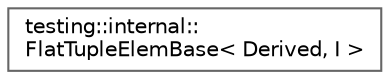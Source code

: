 digraph "Graphical Class Hierarchy"
{
 // LATEX_PDF_SIZE
  bgcolor="transparent";
  edge [fontname=Helvetica,fontsize=10,labelfontname=Helvetica,labelfontsize=10];
  node [fontname=Helvetica,fontsize=10,shape=box,height=0.2,width=0.4];
  rankdir="LR";
  Node0 [id="Node000000",label="testing::internal::\lFlatTupleElemBase\< Derived, I \>",height=0.2,width=0.4,color="grey40", fillcolor="white", style="filled",URL="$structtesting_1_1internal_1_1FlatTupleElemBase.html",tooltip=" "];
}
